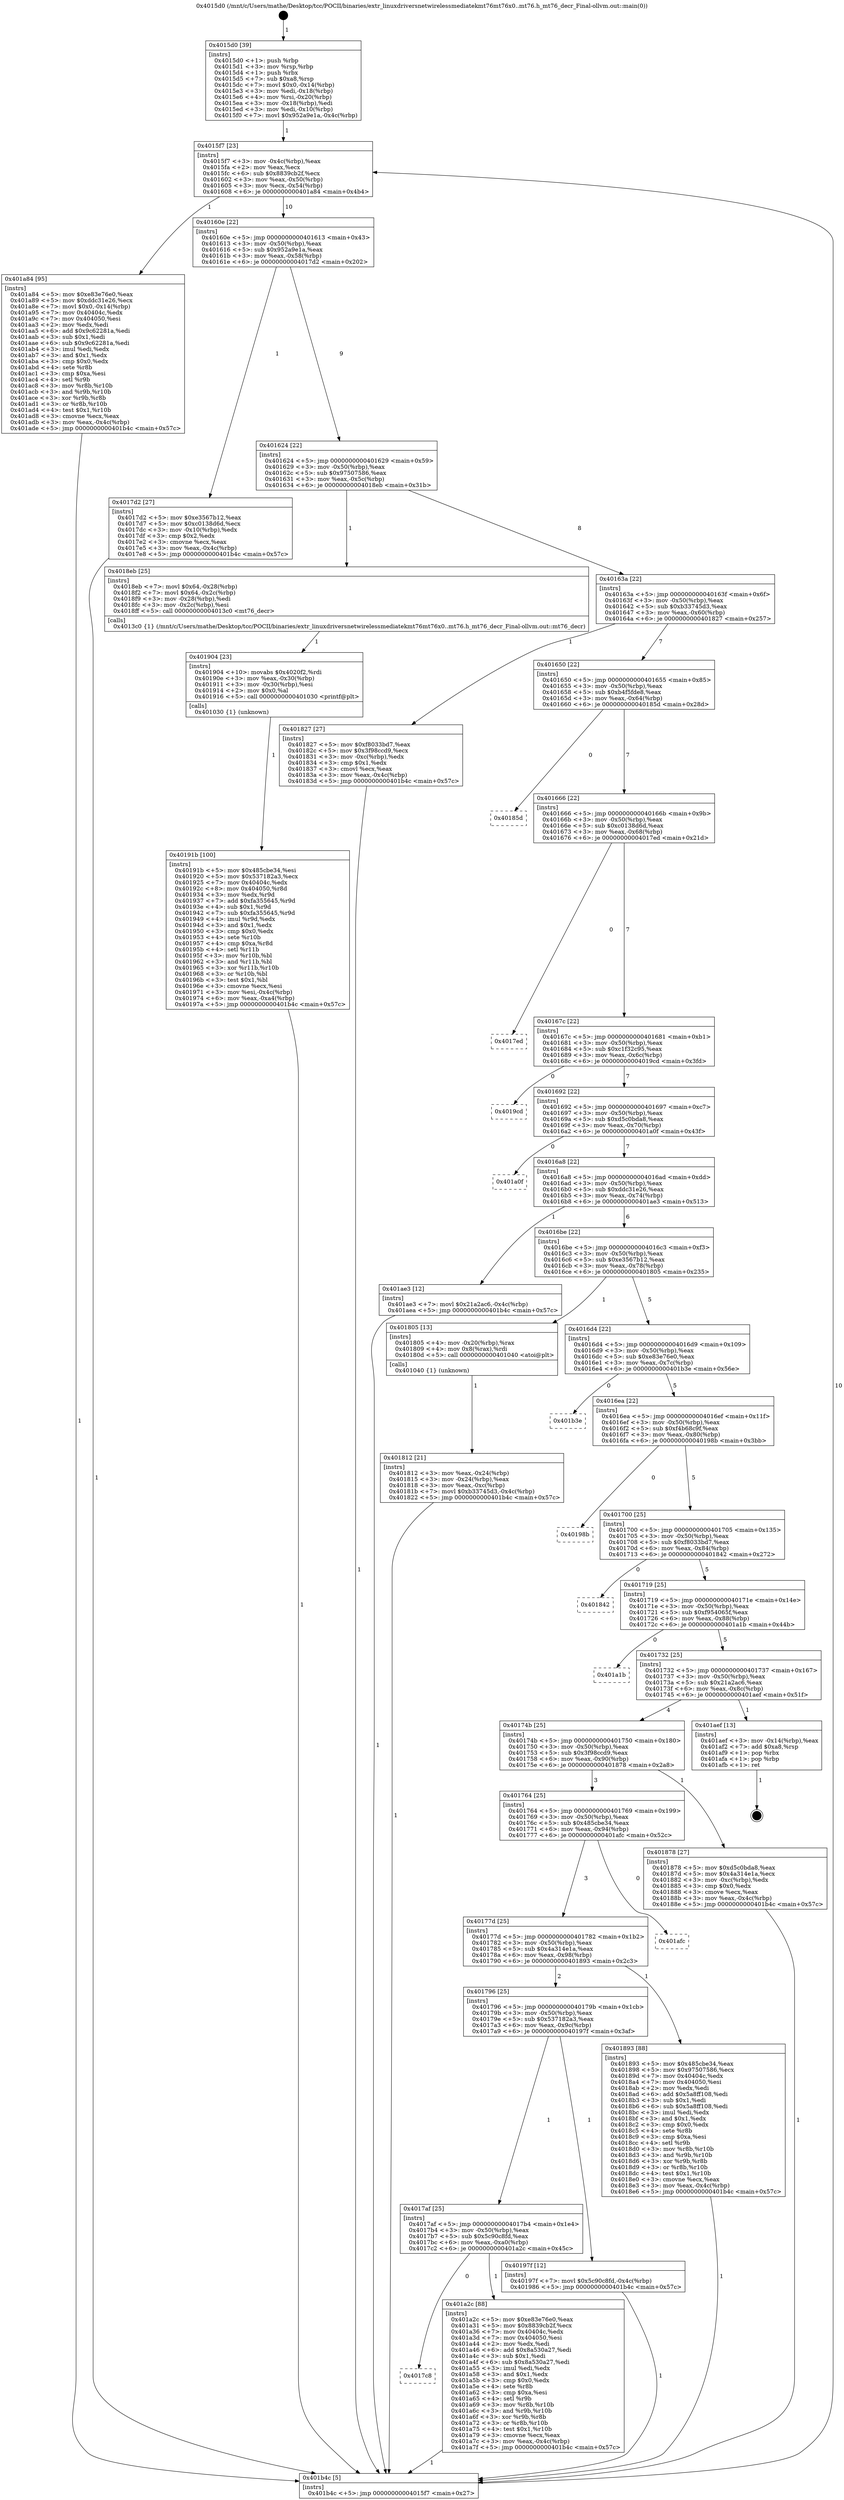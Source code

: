 digraph "0x4015d0" {
  label = "0x4015d0 (/mnt/c/Users/mathe/Desktop/tcc/POCII/binaries/extr_linuxdriversnetwirelessmediatekmt76mt76x0..mt76.h_mt76_decr_Final-ollvm.out::main(0))"
  labelloc = "t"
  node[shape=record]

  Entry [label="",width=0.3,height=0.3,shape=circle,fillcolor=black,style=filled]
  "0x4015f7" [label="{
     0x4015f7 [23]\l
     | [instrs]\l
     &nbsp;&nbsp;0x4015f7 \<+3\>: mov -0x4c(%rbp),%eax\l
     &nbsp;&nbsp;0x4015fa \<+2\>: mov %eax,%ecx\l
     &nbsp;&nbsp;0x4015fc \<+6\>: sub $0x8839cb2f,%ecx\l
     &nbsp;&nbsp;0x401602 \<+3\>: mov %eax,-0x50(%rbp)\l
     &nbsp;&nbsp;0x401605 \<+3\>: mov %ecx,-0x54(%rbp)\l
     &nbsp;&nbsp;0x401608 \<+6\>: je 0000000000401a84 \<main+0x4b4\>\l
  }"]
  "0x401a84" [label="{
     0x401a84 [95]\l
     | [instrs]\l
     &nbsp;&nbsp;0x401a84 \<+5\>: mov $0xe83e76e0,%eax\l
     &nbsp;&nbsp;0x401a89 \<+5\>: mov $0xddc31e26,%ecx\l
     &nbsp;&nbsp;0x401a8e \<+7\>: movl $0x0,-0x14(%rbp)\l
     &nbsp;&nbsp;0x401a95 \<+7\>: mov 0x40404c,%edx\l
     &nbsp;&nbsp;0x401a9c \<+7\>: mov 0x404050,%esi\l
     &nbsp;&nbsp;0x401aa3 \<+2\>: mov %edx,%edi\l
     &nbsp;&nbsp;0x401aa5 \<+6\>: add $0x9c62281a,%edi\l
     &nbsp;&nbsp;0x401aab \<+3\>: sub $0x1,%edi\l
     &nbsp;&nbsp;0x401aae \<+6\>: sub $0x9c62281a,%edi\l
     &nbsp;&nbsp;0x401ab4 \<+3\>: imul %edi,%edx\l
     &nbsp;&nbsp;0x401ab7 \<+3\>: and $0x1,%edx\l
     &nbsp;&nbsp;0x401aba \<+3\>: cmp $0x0,%edx\l
     &nbsp;&nbsp;0x401abd \<+4\>: sete %r8b\l
     &nbsp;&nbsp;0x401ac1 \<+3\>: cmp $0xa,%esi\l
     &nbsp;&nbsp;0x401ac4 \<+4\>: setl %r9b\l
     &nbsp;&nbsp;0x401ac8 \<+3\>: mov %r8b,%r10b\l
     &nbsp;&nbsp;0x401acb \<+3\>: and %r9b,%r10b\l
     &nbsp;&nbsp;0x401ace \<+3\>: xor %r9b,%r8b\l
     &nbsp;&nbsp;0x401ad1 \<+3\>: or %r8b,%r10b\l
     &nbsp;&nbsp;0x401ad4 \<+4\>: test $0x1,%r10b\l
     &nbsp;&nbsp;0x401ad8 \<+3\>: cmovne %ecx,%eax\l
     &nbsp;&nbsp;0x401adb \<+3\>: mov %eax,-0x4c(%rbp)\l
     &nbsp;&nbsp;0x401ade \<+5\>: jmp 0000000000401b4c \<main+0x57c\>\l
  }"]
  "0x40160e" [label="{
     0x40160e [22]\l
     | [instrs]\l
     &nbsp;&nbsp;0x40160e \<+5\>: jmp 0000000000401613 \<main+0x43\>\l
     &nbsp;&nbsp;0x401613 \<+3\>: mov -0x50(%rbp),%eax\l
     &nbsp;&nbsp;0x401616 \<+5\>: sub $0x952a9e1a,%eax\l
     &nbsp;&nbsp;0x40161b \<+3\>: mov %eax,-0x58(%rbp)\l
     &nbsp;&nbsp;0x40161e \<+6\>: je 00000000004017d2 \<main+0x202\>\l
  }"]
  Exit [label="",width=0.3,height=0.3,shape=circle,fillcolor=black,style=filled,peripheries=2]
  "0x4017d2" [label="{
     0x4017d2 [27]\l
     | [instrs]\l
     &nbsp;&nbsp;0x4017d2 \<+5\>: mov $0xe3567b12,%eax\l
     &nbsp;&nbsp;0x4017d7 \<+5\>: mov $0xc0138d6d,%ecx\l
     &nbsp;&nbsp;0x4017dc \<+3\>: mov -0x10(%rbp),%edx\l
     &nbsp;&nbsp;0x4017df \<+3\>: cmp $0x2,%edx\l
     &nbsp;&nbsp;0x4017e2 \<+3\>: cmovne %ecx,%eax\l
     &nbsp;&nbsp;0x4017e5 \<+3\>: mov %eax,-0x4c(%rbp)\l
     &nbsp;&nbsp;0x4017e8 \<+5\>: jmp 0000000000401b4c \<main+0x57c\>\l
  }"]
  "0x401624" [label="{
     0x401624 [22]\l
     | [instrs]\l
     &nbsp;&nbsp;0x401624 \<+5\>: jmp 0000000000401629 \<main+0x59\>\l
     &nbsp;&nbsp;0x401629 \<+3\>: mov -0x50(%rbp),%eax\l
     &nbsp;&nbsp;0x40162c \<+5\>: sub $0x97507586,%eax\l
     &nbsp;&nbsp;0x401631 \<+3\>: mov %eax,-0x5c(%rbp)\l
     &nbsp;&nbsp;0x401634 \<+6\>: je 00000000004018eb \<main+0x31b\>\l
  }"]
  "0x401b4c" [label="{
     0x401b4c [5]\l
     | [instrs]\l
     &nbsp;&nbsp;0x401b4c \<+5\>: jmp 00000000004015f7 \<main+0x27\>\l
  }"]
  "0x4015d0" [label="{
     0x4015d0 [39]\l
     | [instrs]\l
     &nbsp;&nbsp;0x4015d0 \<+1\>: push %rbp\l
     &nbsp;&nbsp;0x4015d1 \<+3\>: mov %rsp,%rbp\l
     &nbsp;&nbsp;0x4015d4 \<+1\>: push %rbx\l
     &nbsp;&nbsp;0x4015d5 \<+7\>: sub $0xa8,%rsp\l
     &nbsp;&nbsp;0x4015dc \<+7\>: movl $0x0,-0x14(%rbp)\l
     &nbsp;&nbsp;0x4015e3 \<+3\>: mov %edi,-0x18(%rbp)\l
     &nbsp;&nbsp;0x4015e6 \<+4\>: mov %rsi,-0x20(%rbp)\l
     &nbsp;&nbsp;0x4015ea \<+3\>: mov -0x18(%rbp),%edi\l
     &nbsp;&nbsp;0x4015ed \<+3\>: mov %edi,-0x10(%rbp)\l
     &nbsp;&nbsp;0x4015f0 \<+7\>: movl $0x952a9e1a,-0x4c(%rbp)\l
  }"]
  "0x4017c8" [label="{
     0x4017c8\l
  }", style=dashed]
  "0x4018eb" [label="{
     0x4018eb [25]\l
     | [instrs]\l
     &nbsp;&nbsp;0x4018eb \<+7\>: movl $0x64,-0x28(%rbp)\l
     &nbsp;&nbsp;0x4018f2 \<+7\>: movl $0x64,-0x2c(%rbp)\l
     &nbsp;&nbsp;0x4018f9 \<+3\>: mov -0x28(%rbp),%edi\l
     &nbsp;&nbsp;0x4018fc \<+3\>: mov -0x2c(%rbp),%esi\l
     &nbsp;&nbsp;0x4018ff \<+5\>: call 00000000004013c0 \<mt76_decr\>\l
     | [calls]\l
     &nbsp;&nbsp;0x4013c0 \{1\} (/mnt/c/Users/mathe/Desktop/tcc/POCII/binaries/extr_linuxdriversnetwirelessmediatekmt76mt76x0..mt76.h_mt76_decr_Final-ollvm.out::mt76_decr)\l
  }"]
  "0x40163a" [label="{
     0x40163a [22]\l
     | [instrs]\l
     &nbsp;&nbsp;0x40163a \<+5\>: jmp 000000000040163f \<main+0x6f\>\l
     &nbsp;&nbsp;0x40163f \<+3\>: mov -0x50(%rbp),%eax\l
     &nbsp;&nbsp;0x401642 \<+5\>: sub $0xb33745d3,%eax\l
     &nbsp;&nbsp;0x401647 \<+3\>: mov %eax,-0x60(%rbp)\l
     &nbsp;&nbsp;0x40164a \<+6\>: je 0000000000401827 \<main+0x257\>\l
  }"]
  "0x401a2c" [label="{
     0x401a2c [88]\l
     | [instrs]\l
     &nbsp;&nbsp;0x401a2c \<+5\>: mov $0xe83e76e0,%eax\l
     &nbsp;&nbsp;0x401a31 \<+5\>: mov $0x8839cb2f,%ecx\l
     &nbsp;&nbsp;0x401a36 \<+7\>: mov 0x40404c,%edx\l
     &nbsp;&nbsp;0x401a3d \<+7\>: mov 0x404050,%esi\l
     &nbsp;&nbsp;0x401a44 \<+2\>: mov %edx,%edi\l
     &nbsp;&nbsp;0x401a46 \<+6\>: add $0x8a530a27,%edi\l
     &nbsp;&nbsp;0x401a4c \<+3\>: sub $0x1,%edi\l
     &nbsp;&nbsp;0x401a4f \<+6\>: sub $0x8a530a27,%edi\l
     &nbsp;&nbsp;0x401a55 \<+3\>: imul %edi,%edx\l
     &nbsp;&nbsp;0x401a58 \<+3\>: and $0x1,%edx\l
     &nbsp;&nbsp;0x401a5b \<+3\>: cmp $0x0,%edx\l
     &nbsp;&nbsp;0x401a5e \<+4\>: sete %r8b\l
     &nbsp;&nbsp;0x401a62 \<+3\>: cmp $0xa,%esi\l
     &nbsp;&nbsp;0x401a65 \<+4\>: setl %r9b\l
     &nbsp;&nbsp;0x401a69 \<+3\>: mov %r8b,%r10b\l
     &nbsp;&nbsp;0x401a6c \<+3\>: and %r9b,%r10b\l
     &nbsp;&nbsp;0x401a6f \<+3\>: xor %r9b,%r8b\l
     &nbsp;&nbsp;0x401a72 \<+3\>: or %r8b,%r10b\l
     &nbsp;&nbsp;0x401a75 \<+4\>: test $0x1,%r10b\l
     &nbsp;&nbsp;0x401a79 \<+3\>: cmovne %ecx,%eax\l
     &nbsp;&nbsp;0x401a7c \<+3\>: mov %eax,-0x4c(%rbp)\l
     &nbsp;&nbsp;0x401a7f \<+5\>: jmp 0000000000401b4c \<main+0x57c\>\l
  }"]
  "0x401827" [label="{
     0x401827 [27]\l
     | [instrs]\l
     &nbsp;&nbsp;0x401827 \<+5\>: mov $0xf8033bd7,%eax\l
     &nbsp;&nbsp;0x40182c \<+5\>: mov $0x3f98ccd9,%ecx\l
     &nbsp;&nbsp;0x401831 \<+3\>: mov -0xc(%rbp),%edx\l
     &nbsp;&nbsp;0x401834 \<+3\>: cmp $0x1,%edx\l
     &nbsp;&nbsp;0x401837 \<+3\>: cmovl %ecx,%eax\l
     &nbsp;&nbsp;0x40183a \<+3\>: mov %eax,-0x4c(%rbp)\l
     &nbsp;&nbsp;0x40183d \<+5\>: jmp 0000000000401b4c \<main+0x57c\>\l
  }"]
  "0x401650" [label="{
     0x401650 [22]\l
     | [instrs]\l
     &nbsp;&nbsp;0x401650 \<+5\>: jmp 0000000000401655 \<main+0x85\>\l
     &nbsp;&nbsp;0x401655 \<+3\>: mov -0x50(%rbp),%eax\l
     &nbsp;&nbsp;0x401658 \<+5\>: sub $0xb4f5fde8,%eax\l
     &nbsp;&nbsp;0x40165d \<+3\>: mov %eax,-0x64(%rbp)\l
     &nbsp;&nbsp;0x401660 \<+6\>: je 000000000040185d \<main+0x28d\>\l
  }"]
  "0x4017af" [label="{
     0x4017af [25]\l
     | [instrs]\l
     &nbsp;&nbsp;0x4017af \<+5\>: jmp 00000000004017b4 \<main+0x1e4\>\l
     &nbsp;&nbsp;0x4017b4 \<+3\>: mov -0x50(%rbp),%eax\l
     &nbsp;&nbsp;0x4017b7 \<+5\>: sub $0x5c90c8fd,%eax\l
     &nbsp;&nbsp;0x4017bc \<+6\>: mov %eax,-0xa0(%rbp)\l
     &nbsp;&nbsp;0x4017c2 \<+6\>: je 0000000000401a2c \<main+0x45c\>\l
  }"]
  "0x40185d" [label="{
     0x40185d\l
  }", style=dashed]
  "0x401666" [label="{
     0x401666 [22]\l
     | [instrs]\l
     &nbsp;&nbsp;0x401666 \<+5\>: jmp 000000000040166b \<main+0x9b\>\l
     &nbsp;&nbsp;0x40166b \<+3\>: mov -0x50(%rbp),%eax\l
     &nbsp;&nbsp;0x40166e \<+5\>: sub $0xc0138d6d,%eax\l
     &nbsp;&nbsp;0x401673 \<+3\>: mov %eax,-0x68(%rbp)\l
     &nbsp;&nbsp;0x401676 \<+6\>: je 00000000004017ed \<main+0x21d\>\l
  }"]
  "0x40197f" [label="{
     0x40197f [12]\l
     | [instrs]\l
     &nbsp;&nbsp;0x40197f \<+7\>: movl $0x5c90c8fd,-0x4c(%rbp)\l
     &nbsp;&nbsp;0x401986 \<+5\>: jmp 0000000000401b4c \<main+0x57c\>\l
  }"]
  "0x4017ed" [label="{
     0x4017ed\l
  }", style=dashed]
  "0x40167c" [label="{
     0x40167c [22]\l
     | [instrs]\l
     &nbsp;&nbsp;0x40167c \<+5\>: jmp 0000000000401681 \<main+0xb1\>\l
     &nbsp;&nbsp;0x401681 \<+3\>: mov -0x50(%rbp),%eax\l
     &nbsp;&nbsp;0x401684 \<+5\>: sub $0xc1f32c95,%eax\l
     &nbsp;&nbsp;0x401689 \<+3\>: mov %eax,-0x6c(%rbp)\l
     &nbsp;&nbsp;0x40168c \<+6\>: je 00000000004019cd \<main+0x3fd\>\l
  }"]
  "0x40191b" [label="{
     0x40191b [100]\l
     | [instrs]\l
     &nbsp;&nbsp;0x40191b \<+5\>: mov $0x485cbe34,%esi\l
     &nbsp;&nbsp;0x401920 \<+5\>: mov $0x537182a3,%ecx\l
     &nbsp;&nbsp;0x401925 \<+7\>: mov 0x40404c,%edx\l
     &nbsp;&nbsp;0x40192c \<+8\>: mov 0x404050,%r8d\l
     &nbsp;&nbsp;0x401934 \<+3\>: mov %edx,%r9d\l
     &nbsp;&nbsp;0x401937 \<+7\>: add $0xfa355645,%r9d\l
     &nbsp;&nbsp;0x40193e \<+4\>: sub $0x1,%r9d\l
     &nbsp;&nbsp;0x401942 \<+7\>: sub $0xfa355645,%r9d\l
     &nbsp;&nbsp;0x401949 \<+4\>: imul %r9d,%edx\l
     &nbsp;&nbsp;0x40194d \<+3\>: and $0x1,%edx\l
     &nbsp;&nbsp;0x401950 \<+3\>: cmp $0x0,%edx\l
     &nbsp;&nbsp;0x401953 \<+4\>: sete %r10b\l
     &nbsp;&nbsp;0x401957 \<+4\>: cmp $0xa,%r8d\l
     &nbsp;&nbsp;0x40195b \<+4\>: setl %r11b\l
     &nbsp;&nbsp;0x40195f \<+3\>: mov %r10b,%bl\l
     &nbsp;&nbsp;0x401962 \<+3\>: and %r11b,%bl\l
     &nbsp;&nbsp;0x401965 \<+3\>: xor %r11b,%r10b\l
     &nbsp;&nbsp;0x401968 \<+3\>: or %r10b,%bl\l
     &nbsp;&nbsp;0x40196b \<+3\>: test $0x1,%bl\l
     &nbsp;&nbsp;0x40196e \<+3\>: cmovne %ecx,%esi\l
     &nbsp;&nbsp;0x401971 \<+3\>: mov %esi,-0x4c(%rbp)\l
     &nbsp;&nbsp;0x401974 \<+6\>: mov %eax,-0xa4(%rbp)\l
     &nbsp;&nbsp;0x40197a \<+5\>: jmp 0000000000401b4c \<main+0x57c\>\l
  }"]
  "0x4019cd" [label="{
     0x4019cd\l
  }", style=dashed]
  "0x401692" [label="{
     0x401692 [22]\l
     | [instrs]\l
     &nbsp;&nbsp;0x401692 \<+5\>: jmp 0000000000401697 \<main+0xc7\>\l
     &nbsp;&nbsp;0x401697 \<+3\>: mov -0x50(%rbp),%eax\l
     &nbsp;&nbsp;0x40169a \<+5\>: sub $0xd5c0bda8,%eax\l
     &nbsp;&nbsp;0x40169f \<+3\>: mov %eax,-0x70(%rbp)\l
     &nbsp;&nbsp;0x4016a2 \<+6\>: je 0000000000401a0f \<main+0x43f\>\l
  }"]
  "0x401904" [label="{
     0x401904 [23]\l
     | [instrs]\l
     &nbsp;&nbsp;0x401904 \<+10\>: movabs $0x4020f2,%rdi\l
     &nbsp;&nbsp;0x40190e \<+3\>: mov %eax,-0x30(%rbp)\l
     &nbsp;&nbsp;0x401911 \<+3\>: mov -0x30(%rbp),%esi\l
     &nbsp;&nbsp;0x401914 \<+2\>: mov $0x0,%al\l
     &nbsp;&nbsp;0x401916 \<+5\>: call 0000000000401030 \<printf@plt\>\l
     | [calls]\l
     &nbsp;&nbsp;0x401030 \{1\} (unknown)\l
  }"]
  "0x401a0f" [label="{
     0x401a0f\l
  }", style=dashed]
  "0x4016a8" [label="{
     0x4016a8 [22]\l
     | [instrs]\l
     &nbsp;&nbsp;0x4016a8 \<+5\>: jmp 00000000004016ad \<main+0xdd\>\l
     &nbsp;&nbsp;0x4016ad \<+3\>: mov -0x50(%rbp),%eax\l
     &nbsp;&nbsp;0x4016b0 \<+5\>: sub $0xddc31e26,%eax\l
     &nbsp;&nbsp;0x4016b5 \<+3\>: mov %eax,-0x74(%rbp)\l
     &nbsp;&nbsp;0x4016b8 \<+6\>: je 0000000000401ae3 \<main+0x513\>\l
  }"]
  "0x401796" [label="{
     0x401796 [25]\l
     | [instrs]\l
     &nbsp;&nbsp;0x401796 \<+5\>: jmp 000000000040179b \<main+0x1cb\>\l
     &nbsp;&nbsp;0x40179b \<+3\>: mov -0x50(%rbp),%eax\l
     &nbsp;&nbsp;0x40179e \<+5\>: sub $0x537182a3,%eax\l
     &nbsp;&nbsp;0x4017a3 \<+6\>: mov %eax,-0x9c(%rbp)\l
     &nbsp;&nbsp;0x4017a9 \<+6\>: je 000000000040197f \<main+0x3af\>\l
  }"]
  "0x401ae3" [label="{
     0x401ae3 [12]\l
     | [instrs]\l
     &nbsp;&nbsp;0x401ae3 \<+7\>: movl $0x21a2ac6,-0x4c(%rbp)\l
     &nbsp;&nbsp;0x401aea \<+5\>: jmp 0000000000401b4c \<main+0x57c\>\l
  }"]
  "0x4016be" [label="{
     0x4016be [22]\l
     | [instrs]\l
     &nbsp;&nbsp;0x4016be \<+5\>: jmp 00000000004016c3 \<main+0xf3\>\l
     &nbsp;&nbsp;0x4016c3 \<+3\>: mov -0x50(%rbp),%eax\l
     &nbsp;&nbsp;0x4016c6 \<+5\>: sub $0xe3567b12,%eax\l
     &nbsp;&nbsp;0x4016cb \<+3\>: mov %eax,-0x78(%rbp)\l
     &nbsp;&nbsp;0x4016ce \<+6\>: je 0000000000401805 \<main+0x235\>\l
  }"]
  "0x401893" [label="{
     0x401893 [88]\l
     | [instrs]\l
     &nbsp;&nbsp;0x401893 \<+5\>: mov $0x485cbe34,%eax\l
     &nbsp;&nbsp;0x401898 \<+5\>: mov $0x97507586,%ecx\l
     &nbsp;&nbsp;0x40189d \<+7\>: mov 0x40404c,%edx\l
     &nbsp;&nbsp;0x4018a4 \<+7\>: mov 0x404050,%esi\l
     &nbsp;&nbsp;0x4018ab \<+2\>: mov %edx,%edi\l
     &nbsp;&nbsp;0x4018ad \<+6\>: add $0x5a8ff108,%edi\l
     &nbsp;&nbsp;0x4018b3 \<+3\>: sub $0x1,%edi\l
     &nbsp;&nbsp;0x4018b6 \<+6\>: sub $0x5a8ff108,%edi\l
     &nbsp;&nbsp;0x4018bc \<+3\>: imul %edi,%edx\l
     &nbsp;&nbsp;0x4018bf \<+3\>: and $0x1,%edx\l
     &nbsp;&nbsp;0x4018c2 \<+3\>: cmp $0x0,%edx\l
     &nbsp;&nbsp;0x4018c5 \<+4\>: sete %r8b\l
     &nbsp;&nbsp;0x4018c9 \<+3\>: cmp $0xa,%esi\l
     &nbsp;&nbsp;0x4018cc \<+4\>: setl %r9b\l
     &nbsp;&nbsp;0x4018d0 \<+3\>: mov %r8b,%r10b\l
     &nbsp;&nbsp;0x4018d3 \<+3\>: and %r9b,%r10b\l
     &nbsp;&nbsp;0x4018d6 \<+3\>: xor %r9b,%r8b\l
     &nbsp;&nbsp;0x4018d9 \<+3\>: or %r8b,%r10b\l
     &nbsp;&nbsp;0x4018dc \<+4\>: test $0x1,%r10b\l
     &nbsp;&nbsp;0x4018e0 \<+3\>: cmovne %ecx,%eax\l
     &nbsp;&nbsp;0x4018e3 \<+3\>: mov %eax,-0x4c(%rbp)\l
     &nbsp;&nbsp;0x4018e6 \<+5\>: jmp 0000000000401b4c \<main+0x57c\>\l
  }"]
  "0x401805" [label="{
     0x401805 [13]\l
     | [instrs]\l
     &nbsp;&nbsp;0x401805 \<+4\>: mov -0x20(%rbp),%rax\l
     &nbsp;&nbsp;0x401809 \<+4\>: mov 0x8(%rax),%rdi\l
     &nbsp;&nbsp;0x40180d \<+5\>: call 0000000000401040 \<atoi@plt\>\l
     | [calls]\l
     &nbsp;&nbsp;0x401040 \{1\} (unknown)\l
  }"]
  "0x4016d4" [label="{
     0x4016d4 [22]\l
     | [instrs]\l
     &nbsp;&nbsp;0x4016d4 \<+5\>: jmp 00000000004016d9 \<main+0x109\>\l
     &nbsp;&nbsp;0x4016d9 \<+3\>: mov -0x50(%rbp),%eax\l
     &nbsp;&nbsp;0x4016dc \<+5\>: sub $0xe83e76e0,%eax\l
     &nbsp;&nbsp;0x4016e1 \<+3\>: mov %eax,-0x7c(%rbp)\l
     &nbsp;&nbsp;0x4016e4 \<+6\>: je 0000000000401b3e \<main+0x56e\>\l
  }"]
  "0x401812" [label="{
     0x401812 [21]\l
     | [instrs]\l
     &nbsp;&nbsp;0x401812 \<+3\>: mov %eax,-0x24(%rbp)\l
     &nbsp;&nbsp;0x401815 \<+3\>: mov -0x24(%rbp),%eax\l
     &nbsp;&nbsp;0x401818 \<+3\>: mov %eax,-0xc(%rbp)\l
     &nbsp;&nbsp;0x40181b \<+7\>: movl $0xb33745d3,-0x4c(%rbp)\l
     &nbsp;&nbsp;0x401822 \<+5\>: jmp 0000000000401b4c \<main+0x57c\>\l
  }"]
  "0x40177d" [label="{
     0x40177d [25]\l
     | [instrs]\l
     &nbsp;&nbsp;0x40177d \<+5\>: jmp 0000000000401782 \<main+0x1b2\>\l
     &nbsp;&nbsp;0x401782 \<+3\>: mov -0x50(%rbp),%eax\l
     &nbsp;&nbsp;0x401785 \<+5\>: sub $0x4a314e1a,%eax\l
     &nbsp;&nbsp;0x40178a \<+6\>: mov %eax,-0x98(%rbp)\l
     &nbsp;&nbsp;0x401790 \<+6\>: je 0000000000401893 \<main+0x2c3\>\l
  }"]
  "0x401b3e" [label="{
     0x401b3e\l
  }", style=dashed]
  "0x4016ea" [label="{
     0x4016ea [22]\l
     | [instrs]\l
     &nbsp;&nbsp;0x4016ea \<+5\>: jmp 00000000004016ef \<main+0x11f\>\l
     &nbsp;&nbsp;0x4016ef \<+3\>: mov -0x50(%rbp),%eax\l
     &nbsp;&nbsp;0x4016f2 \<+5\>: sub $0xf4b68c9f,%eax\l
     &nbsp;&nbsp;0x4016f7 \<+3\>: mov %eax,-0x80(%rbp)\l
     &nbsp;&nbsp;0x4016fa \<+6\>: je 000000000040198b \<main+0x3bb\>\l
  }"]
  "0x401afc" [label="{
     0x401afc\l
  }", style=dashed]
  "0x40198b" [label="{
     0x40198b\l
  }", style=dashed]
  "0x401700" [label="{
     0x401700 [25]\l
     | [instrs]\l
     &nbsp;&nbsp;0x401700 \<+5\>: jmp 0000000000401705 \<main+0x135\>\l
     &nbsp;&nbsp;0x401705 \<+3\>: mov -0x50(%rbp),%eax\l
     &nbsp;&nbsp;0x401708 \<+5\>: sub $0xf8033bd7,%eax\l
     &nbsp;&nbsp;0x40170d \<+6\>: mov %eax,-0x84(%rbp)\l
     &nbsp;&nbsp;0x401713 \<+6\>: je 0000000000401842 \<main+0x272\>\l
  }"]
  "0x401764" [label="{
     0x401764 [25]\l
     | [instrs]\l
     &nbsp;&nbsp;0x401764 \<+5\>: jmp 0000000000401769 \<main+0x199\>\l
     &nbsp;&nbsp;0x401769 \<+3\>: mov -0x50(%rbp),%eax\l
     &nbsp;&nbsp;0x40176c \<+5\>: sub $0x485cbe34,%eax\l
     &nbsp;&nbsp;0x401771 \<+6\>: mov %eax,-0x94(%rbp)\l
     &nbsp;&nbsp;0x401777 \<+6\>: je 0000000000401afc \<main+0x52c\>\l
  }"]
  "0x401842" [label="{
     0x401842\l
  }", style=dashed]
  "0x401719" [label="{
     0x401719 [25]\l
     | [instrs]\l
     &nbsp;&nbsp;0x401719 \<+5\>: jmp 000000000040171e \<main+0x14e\>\l
     &nbsp;&nbsp;0x40171e \<+3\>: mov -0x50(%rbp),%eax\l
     &nbsp;&nbsp;0x401721 \<+5\>: sub $0xf954065f,%eax\l
     &nbsp;&nbsp;0x401726 \<+6\>: mov %eax,-0x88(%rbp)\l
     &nbsp;&nbsp;0x40172c \<+6\>: je 0000000000401a1b \<main+0x44b\>\l
  }"]
  "0x401878" [label="{
     0x401878 [27]\l
     | [instrs]\l
     &nbsp;&nbsp;0x401878 \<+5\>: mov $0xd5c0bda8,%eax\l
     &nbsp;&nbsp;0x40187d \<+5\>: mov $0x4a314e1a,%ecx\l
     &nbsp;&nbsp;0x401882 \<+3\>: mov -0xc(%rbp),%edx\l
     &nbsp;&nbsp;0x401885 \<+3\>: cmp $0x0,%edx\l
     &nbsp;&nbsp;0x401888 \<+3\>: cmove %ecx,%eax\l
     &nbsp;&nbsp;0x40188b \<+3\>: mov %eax,-0x4c(%rbp)\l
     &nbsp;&nbsp;0x40188e \<+5\>: jmp 0000000000401b4c \<main+0x57c\>\l
  }"]
  "0x401a1b" [label="{
     0x401a1b\l
  }", style=dashed]
  "0x401732" [label="{
     0x401732 [25]\l
     | [instrs]\l
     &nbsp;&nbsp;0x401732 \<+5\>: jmp 0000000000401737 \<main+0x167\>\l
     &nbsp;&nbsp;0x401737 \<+3\>: mov -0x50(%rbp),%eax\l
     &nbsp;&nbsp;0x40173a \<+5\>: sub $0x21a2ac6,%eax\l
     &nbsp;&nbsp;0x40173f \<+6\>: mov %eax,-0x8c(%rbp)\l
     &nbsp;&nbsp;0x401745 \<+6\>: je 0000000000401aef \<main+0x51f\>\l
  }"]
  "0x40174b" [label="{
     0x40174b [25]\l
     | [instrs]\l
     &nbsp;&nbsp;0x40174b \<+5\>: jmp 0000000000401750 \<main+0x180\>\l
     &nbsp;&nbsp;0x401750 \<+3\>: mov -0x50(%rbp),%eax\l
     &nbsp;&nbsp;0x401753 \<+5\>: sub $0x3f98ccd9,%eax\l
     &nbsp;&nbsp;0x401758 \<+6\>: mov %eax,-0x90(%rbp)\l
     &nbsp;&nbsp;0x40175e \<+6\>: je 0000000000401878 \<main+0x2a8\>\l
  }"]
  "0x401aef" [label="{
     0x401aef [13]\l
     | [instrs]\l
     &nbsp;&nbsp;0x401aef \<+3\>: mov -0x14(%rbp),%eax\l
     &nbsp;&nbsp;0x401af2 \<+7\>: add $0xa8,%rsp\l
     &nbsp;&nbsp;0x401af9 \<+1\>: pop %rbx\l
     &nbsp;&nbsp;0x401afa \<+1\>: pop %rbp\l
     &nbsp;&nbsp;0x401afb \<+1\>: ret\l
  }"]
  Entry -> "0x4015d0" [label=" 1"]
  "0x4015f7" -> "0x401a84" [label=" 1"]
  "0x4015f7" -> "0x40160e" [label=" 10"]
  "0x401aef" -> Exit [label=" 1"]
  "0x40160e" -> "0x4017d2" [label=" 1"]
  "0x40160e" -> "0x401624" [label=" 9"]
  "0x4017d2" -> "0x401b4c" [label=" 1"]
  "0x4015d0" -> "0x4015f7" [label=" 1"]
  "0x401b4c" -> "0x4015f7" [label=" 10"]
  "0x401ae3" -> "0x401b4c" [label=" 1"]
  "0x401624" -> "0x4018eb" [label=" 1"]
  "0x401624" -> "0x40163a" [label=" 8"]
  "0x401a84" -> "0x401b4c" [label=" 1"]
  "0x40163a" -> "0x401827" [label=" 1"]
  "0x40163a" -> "0x401650" [label=" 7"]
  "0x401a2c" -> "0x401b4c" [label=" 1"]
  "0x401650" -> "0x40185d" [label=" 0"]
  "0x401650" -> "0x401666" [label=" 7"]
  "0x4017af" -> "0x401a2c" [label=" 1"]
  "0x401666" -> "0x4017ed" [label=" 0"]
  "0x401666" -> "0x40167c" [label=" 7"]
  "0x4017af" -> "0x4017c8" [label=" 0"]
  "0x40167c" -> "0x4019cd" [label=" 0"]
  "0x40167c" -> "0x401692" [label=" 7"]
  "0x401796" -> "0x4017af" [label=" 1"]
  "0x401692" -> "0x401a0f" [label=" 0"]
  "0x401692" -> "0x4016a8" [label=" 7"]
  "0x401796" -> "0x40197f" [label=" 1"]
  "0x4016a8" -> "0x401ae3" [label=" 1"]
  "0x4016a8" -> "0x4016be" [label=" 6"]
  "0x40197f" -> "0x401b4c" [label=" 1"]
  "0x4016be" -> "0x401805" [label=" 1"]
  "0x4016be" -> "0x4016d4" [label=" 5"]
  "0x401805" -> "0x401812" [label=" 1"]
  "0x401812" -> "0x401b4c" [label=" 1"]
  "0x401827" -> "0x401b4c" [label=" 1"]
  "0x40191b" -> "0x401b4c" [label=" 1"]
  "0x4016d4" -> "0x401b3e" [label=" 0"]
  "0x4016d4" -> "0x4016ea" [label=" 5"]
  "0x4018eb" -> "0x401904" [label=" 1"]
  "0x4016ea" -> "0x40198b" [label=" 0"]
  "0x4016ea" -> "0x401700" [label=" 5"]
  "0x401893" -> "0x401b4c" [label=" 1"]
  "0x401700" -> "0x401842" [label=" 0"]
  "0x401700" -> "0x401719" [label=" 5"]
  "0x40177d" -> "0x401893" [label=" 1"]
  "0x401719" -> "0x401a1b" [label=" 0"]
  "0x401719" -> "0x401732" [label=" 5"]
  "0x401904" -> "0x40191b" [label=" 1"]
  "0x401732" -> "0x401aef" [label=" 1"]
  "0x401732" -> "0x40174b" [label=" 4"]
  "0x401764" -> "0x40177d" [label=" 3"]
  "0x40174b" -> "0x401878" [label=" 1"]
  "0x40174b" -> "0x401764" [label=" 3"]
  "0x401878" -> "0x401b4c" [label=" 1"]
  "0x40177d" -> "0x401796" [label=" 2"]
  "0x401764" -> "0x401afc" [label=" 0"]
}
